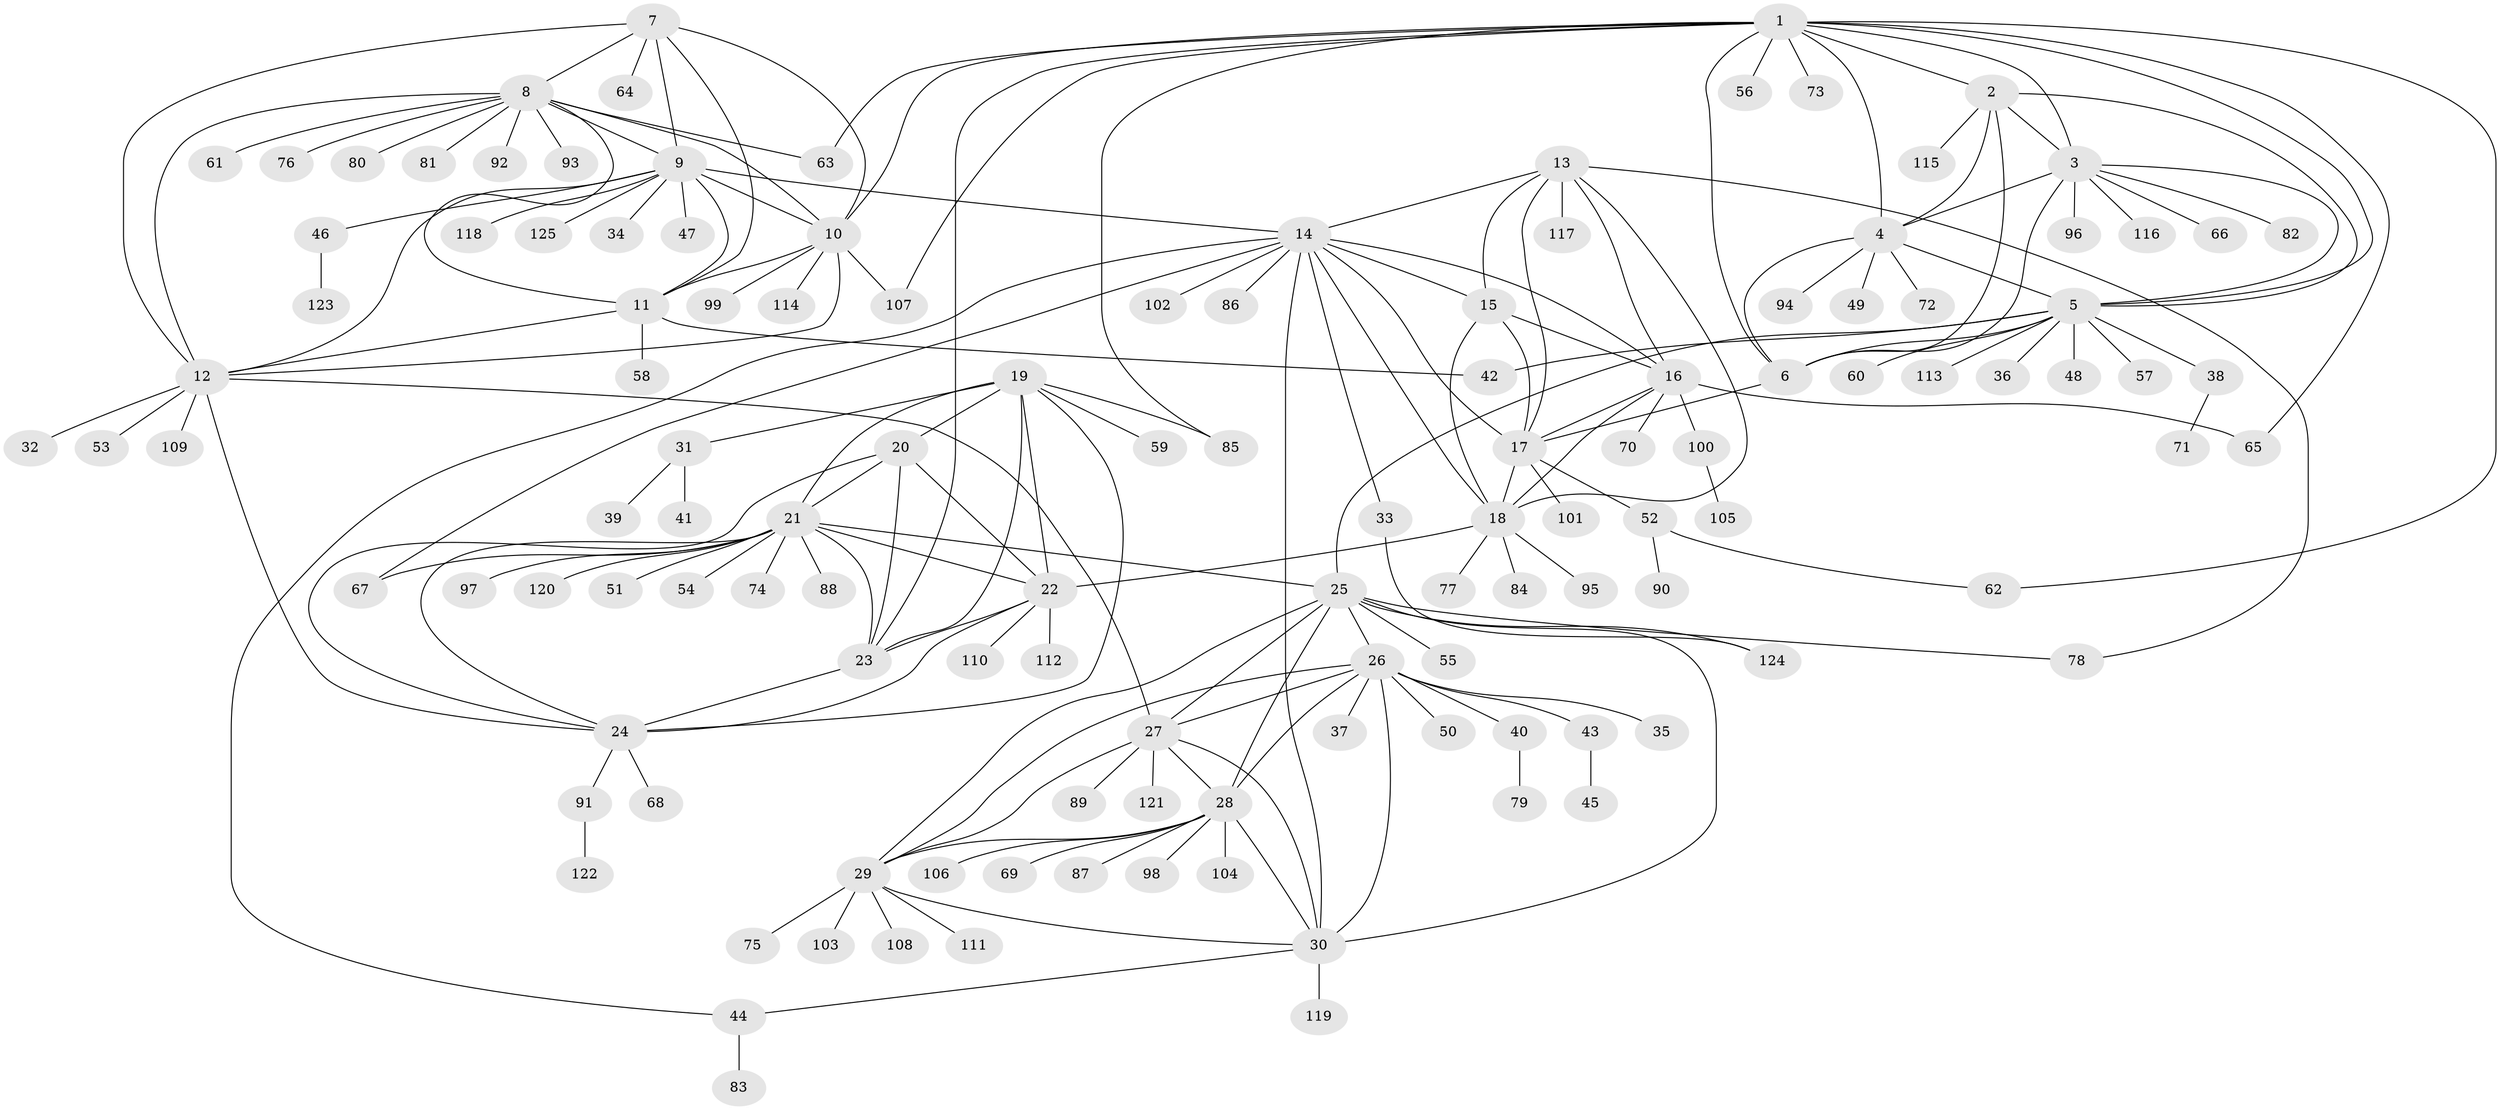 // Generated by graph-tools (version 1.1) at 2025/26/03/09/25 03:26:48]
// undirected, 125 vertices, 190 edges
graph export_dot {
graph [start="1"]
  node [color=gray90,style=filled];
  1;
  2;
  3;
  4;
  5;
  6;
  7;
  8;
  9;
  10;
  11;
  12;
  13;
  14;
  15;
  16;
  17;
  18;
  19;
  20;
  21;
  22;
  23;
  24;
  25;
  26;
  27;
  28;
  29;
  30;
  31;
  32;
  33;
  34;
  35;
  36;
  37;
  38;
  39;
  40;
  41;
  42;
  43;
  44;
  45;
  46;
  47;
  48;
  49;
  50;
  51;
  52;
  53;
  54;
  55;
  56;
  57;
  58;
  59;
  60;
  61;
  62;
  63;
  64;
  65;
  66;
  67;
  68;
  69;
  70;
  71;
  72;
  73;
  74;
  75;
  76;
  77;
  78;
  79;
  80;
  81;
  82;
  83;
  84;
  85;
  86;
  87;
  88;
  89;
  90;
  91;
  92;
  93;
  94;
  95;
  96;
  97;
  98;
  99;
  100;
  101;
  102;
  103;
  104;
  105;
  106;
  107;
  108;
  109;
  110;
  111;
  112;
  113;
  114;
  115;
  116;
  117;
  118;
  119;
  120;
  121;
  122;
  123;
  124;
  125;
  1 -- 2;
  1 -- 3;
  1 -- 4;
  1 -- 5;
  1 -- 6;
  1 -- 10;
  1 -- 23;
  1 -- 56;
  1 -- 62;
  1 -- 63;
  1 -- 65;
  1 -- 73;
  1 -- 85;
  1 -- 107;
  2 -- 3;
  2 -- 4;
  2 -- 5;
  2 -- 6;
  2 -- 115;
  3 -- 4;
  3 -- 5;
  3 -- 6;
  3 -- 66;
  3 -- 82;
  3 -- 96;
  3 -- 116;
  4 -- 5;
  4 -- 6;
  4 -- 49;
  4 -- 72;
  4 -- 94;
  5 -- 6;
  5 -- 25;
  5 -- 36;
  5 -- 38;
  5 -- 42;
  5 -- 48;
  5 -- 57;
  5 -- 60;
  5 -- 113;
  6 -- 17;
  7 -- 8;
  7 -- 9;
  7 -- 10;
  7 -- 11;
  7 -- 12;
  7 -- 64;
  8 -- 9;
  8 -- 10;
  8 -- 11;
  8 -- 12;
  8 -- 61;
  8 -- 63;
  8 -- 76;
  8 -- 80;
  8 -- 81;
  8 -- 92;
  8 -- 93;
  9 -- 10;
  9 -- 11;
  9 -- 12;
  9 -- 14;
  9 -- 34;
  9 -- 46;
  9 -- 47;
  9 -- 118;
  9 -- 125;
  10 -- 11;
  10 -- 12;
  10 -- 99;
  10 -- 107;
  10 -- 114;
  11 -- 12;
  11 -- 42;
  11 -- 58;
  12 -- 24;
  12 -- 27;
  12 -- 32;
  12 -- 53;
  12 -- 109;
  13 -- 14;
  13 -- 15;
  13 -- 16;
  13 -- 17;
  13 -- 18;
  13 -- 78;
  13 -- 117;
  14 -- 15;
  14 -- 16;
  14 -- 17;
  14 -- 18;
  14 -- 30;
  14 -- 33;
  14 -- 44;
  14 -- 67;
  14 -- 86;
  14 -- 102;
  15 -- 16;
  15 -- 17;
  15 -- 18;
  16 -- 17;
  16 -- 18;
  16 -- 65;
  16 -- 70;
  16 -- 100;
  17 -- 18;
  17 -- 52;
  17 -- 101;
  18 -- 22;
  18 -- 77;
  18 -- 84;
  18 -- 95;
  19 -- 20;
  19 -- 21;
  19 -- 22;
  19 -- 23;
  19 -- 24;
  19 -- 31;
  19 -- 59;
  19 -- 85;
  20 -- 21;
  20 -- 22;
  20 -- 23;
  20 -- 24;
  21 -- 22;
  21 -- 23;
  21 -- 24;
  21 -- 25;
  21 -- 51;
  21 -- 54;
  21 -- 67;
  21 -- 74;
  21 -- 88;
  21 -- 97;
  21 -- 120;
  22 -- 23;
  22 -- 24;
  22 -- 110;
  22 -- 112;
  23 -- 24;
  24 -- 68;
  24 -- 91;
  25 -- 26;
  25 -- 27;
  25 -- 28;
  25 -- 29;
  25 -- 30;
  25 -- 55;
  25 -- 78;
  25 -- 124;
  26 -- 27;
  26 -- 28;
  26 -- 29;
  26 -- 30;
  26 -- 35;
  26 -- 37;
  26 -- 40;
  26 -- 43;
  26 -- 50;
  27 -- 28;
  27 -- 29;
  27 -- 30;
  27 -- 89;
  27 -- 121;
  28 -- 29;
  28 -- 30;
  28 -- 69;
  28 -- 87;
  28 -- 98;
  28 -- 104;
  28 -- 106;
  29 -- 30;
  29 -- 75;
  29 -- 103;
  29 -- 108;
  29 -- 111;
  30 -- 44;
  30 -- 119;
  31 -- 39;
  31 -- 41;
  33 -- 124;
  38 -- 71;
  40 -- 79;
  43 -- 45;
  44 -- 83;
  46 -- 123;
  52 -- 62;
  52 -- 90;
  91 -- 122;
  100 -- 105;
}
